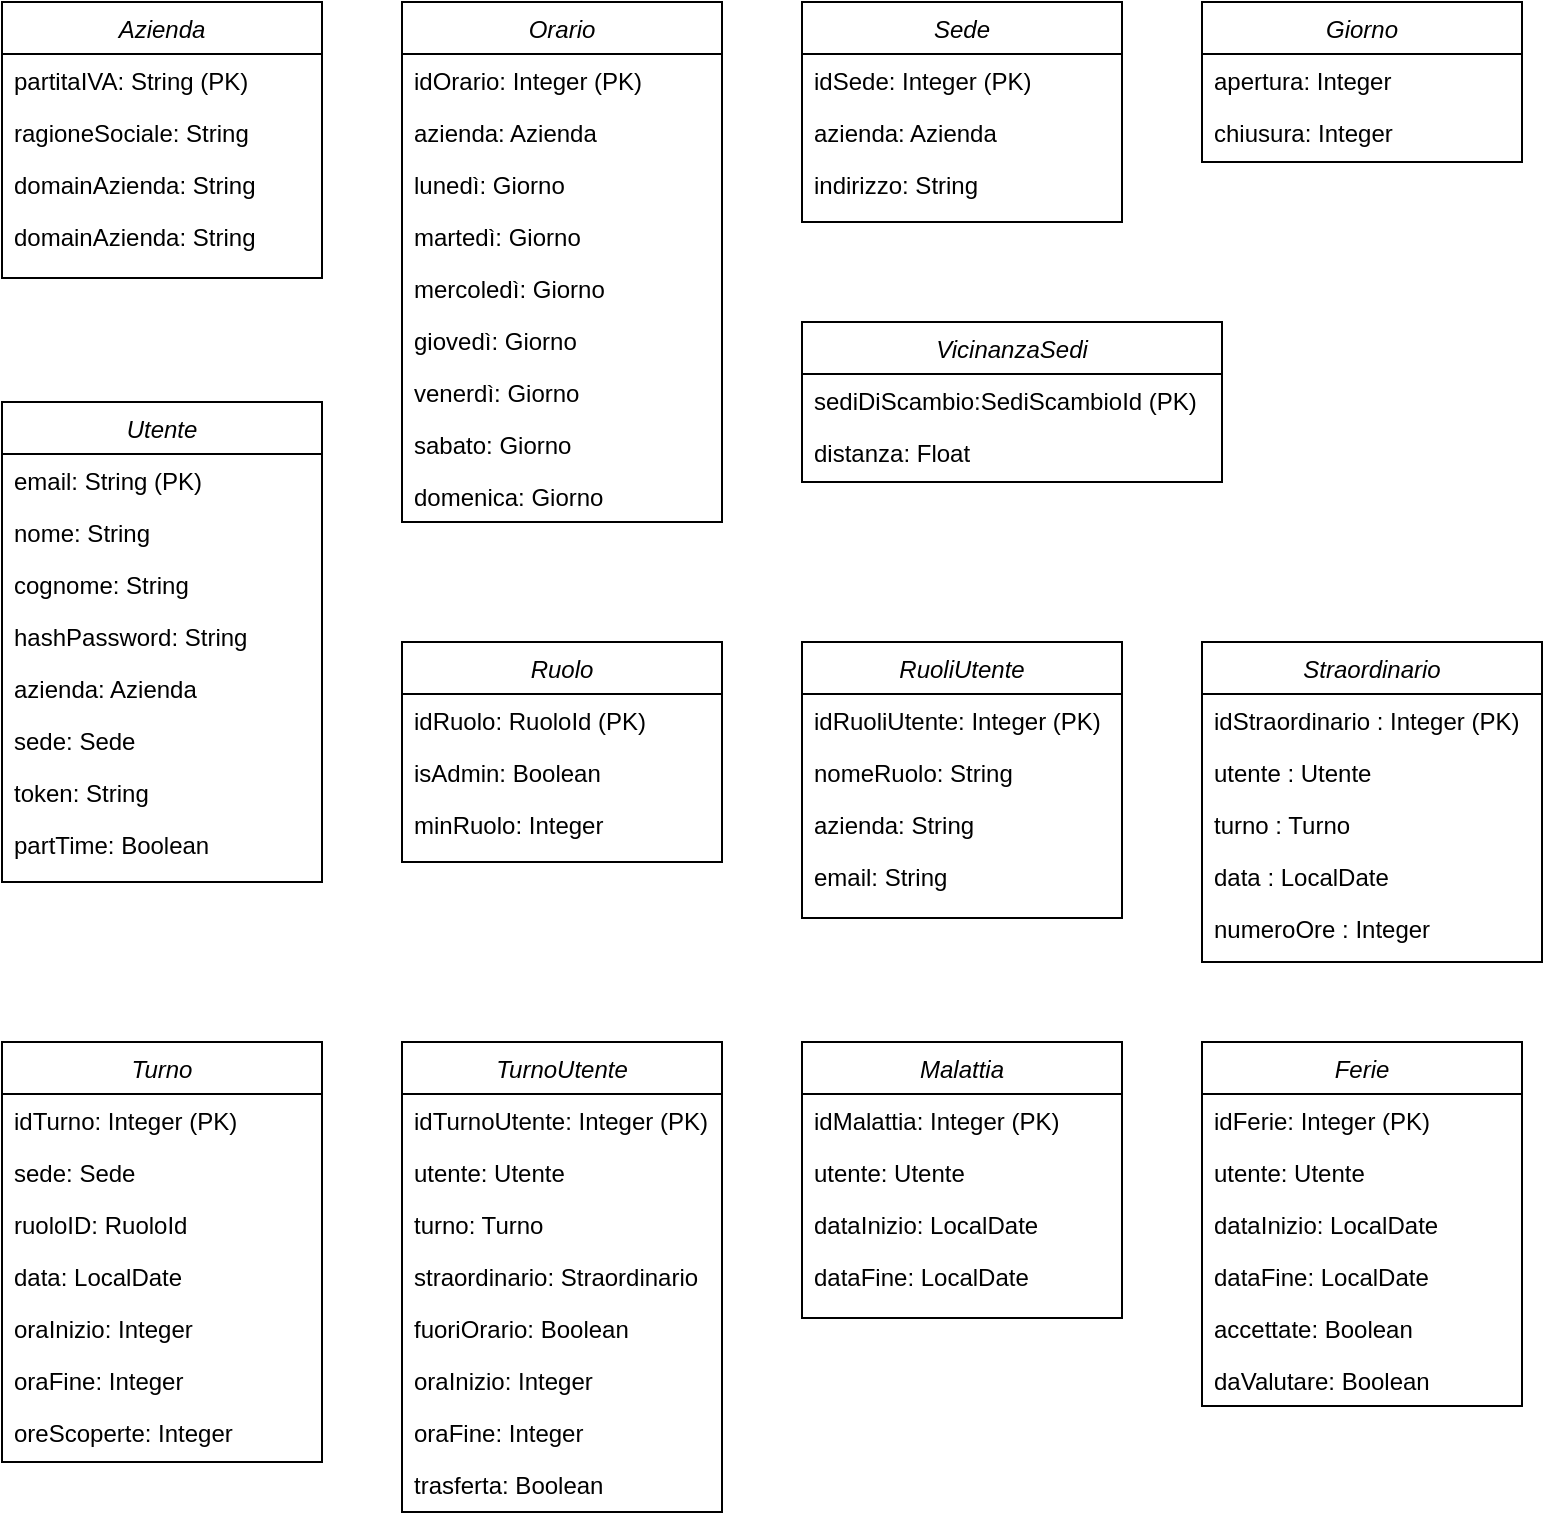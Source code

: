 <mxfile version="16.5.6" type="device"><diagram id="C5RBs43oDa-KdzZeNtuy" name="Page-1"><mxGraphModel dx="1422" dy="766" grid="1" gridSize="10" guides="1" tooltips="1" connect="1" arrows="1" fold="1" page="1" pageScale="1" pageWidth="827" pageHeight="1169" math="0" shadow="0"><root><mxCell id="WIyWlLk6GJQsqaUBKTNV-0"/><mxCell id="WIyWlLk6GJQsqaUBKTNV-1" parent="WIyWlLk6GJQsqaUBKTNV-0"/><mxCell id="zkfFHV4jXpPFQw0GAbJ--0" value="Azienda" style="swimlane;fontStyle=2;align=center;verticalAlign=top;childLayout=stackLayout;horizontal=1;startSize=26;horizontalStack=0;resizeParent=1;resizeLast=0;collapsible=1;marginBottom=0;rounded=0;shadow=0;strokeWidth=1;" parent="WIyWlLk6GJQsqaUBKTNV-1" vertex="1"><mxGeometry x="40" y="40" width="160" height="138" as="geometry"><mxRectangle x="230" y="140" width="160" height="26" as="alternateBounds"/></mxGeometry></mxCell><mxCell id="zkfFHV4jXpPFQw0GAbJ--1" value="partitaIVA: String (PK)" style="text;align=left;verticalAlign=top;spacingLeft=4;spacingRight=4;overflow=hidden;rotatable=0;points=[[0,0.5],[1,0.5]];portConstraint=eastwest;" parent="zkfFHV4jXpPFQw0GAbJ--0" vertex="1"><mxGeometry y="26" width="160" height="26" as="geometry"/></mxCell><mxCell id="zkfFHV4jXpPFQw0GAbJ--2" value="ragioneSociale: String" style="text;align=left;verticalAlign=top;spacingLeft=4;spacingRight=4;overflow=hidden;rotatable=0;points=[[0,0.5],[1,0.5]];portConstraint=eastwest;rounded=0;shadow=0;html=0;" parent="zkfFHV4jXpPFQw0GAbJ--0" vertex="1"><mxGeometry y="52" width="160" height="26" as="geometry"/></mxCell><mxCell id="zkfFHV4jXpPFQw0GAbJ--3" value="domainAzienda: String" style="text;align=left;verticalAlign=top;spacingLeft=4;spacingRight=4;overflow=hidden;rotatable=0;points=[[0,0.5],[1,0.5]];portConstraint=eastwest;rounded=0;shadow=0;html=0;" parent="zkfFHV4jXpPFQw0GAbJ--0" vertex="1"><mxGeometry y="78" width="160" height="26" as="geometry"/></mxCell><mxCell id="xIwtrAPnVk6Hw1F0lk1s-0" value="domainAzienda: String" style="text;align=left;verticalAlign=top;spacingLeft=4;spacingRight=4;overflow=hidden;rotatable=0;points=[[0,0.5],[1,0.5]];portConstraint=eastwest;rounded=0;shadow=0;html=0;" vertex="1" parent="zkfFHV4jXpPFQw0GAbJ--0"><mxGeometry y="104" width="160" height="26" as="geometry"/></mxCell><mxCell id="zkfFHV4jXpPFQw0GAbJ--17" value="Utente" style="swimlane;fontStyle=2;align=center;verticalAlign=top;childLayout=stackLayout;horizontal=1;startSize=26;horizontalStack=0;resizeParent=1;resizeLast=0;collapsible=1;marginBottom=0;rounded=0;shadow=0;strokeWidth=1;" parent="WIyWlLk6GJQsqaUBKTNV-1" vertex="1"><mxGeometry x="40" y="240" width="160" height="240" as="geometry"><mxRectangle x="550" y="140" width="160" height="26" as="alternateBounds"/></mxGeometry></mxCell><mxCell id="zkfFHV4jXpPFQw0GAbJ--18" value="email: String (PK)" style="text;align=left;verticalAlign=top;spacingLeft=4;spacingRight=4;overflow=hidden;rotatable=0;points=[[0,0.5],[1,0.5]];portConstraint=eastwest;" parent="zkfFHV4jXpPFQw0GAbJ--17" vertex="1"><mxGeometry y="26" width="160" height="26" as="geometry"/></mxCell><mxCell id="zkfFHV4jXpPFQw0GAbJ--19" value="nome: String" style="text;align=left;verticalAlign=top;spacingLeft=4;spacingRight=4;overflow=hidden;rotatable=0;points=[[0,0.5],[1,0.5]];portConstraint=eastwest;rounded=0;shadow=0;html=0;" parent="zkfFHV4jXpPFQw0GAbJ--17" vertex="1"><mxGeometry y="52" width="160" height="26" as="geometry"/></mxCell><mxCell id="zkfFHV4jXpPFQw0GAbJ--20" value="cognome: String" style="text;align=left;verticalAlign=top;spacingLeft=4;spacingRight=4;overflow=hidden;rotatable=0;points=[[0,0.5],[1,0.5]];portConstraint=eastwest;rounded=0;shadow=0;html=0;" parent="zkfFHV4jXpPFQw0GAbJ--17" vertex="1"><mxGeometry y="78" width="160" height="26" as="geometry"/></mxCell><mxCell id="zkfFHV4jXpPFQw0GAbJ--21" value="hashPassword: String" style="text;align=left;verticalAlign=top;spacingLeft=4;spacingRight=4;overflow=hidden;rotatable=0;points=[[0,0.5],[1,0.5]];portConstraint=eastwest;rounded=0;shadow=0;html=0;" parent="zkfFHV4jXpPFQw0GAbJ--17" vertex="1"><mxGeometry y="104" width="160" height="26" as="geometry"/></mxCell><mxCell id="zkfFHV4jXpPFQw0GAbJ--22" value="azienda: Azienda" style="text;align=left;verticalAlign=top;spacingLeft=4;spacingRight=4;overflow=hidden;rotatable=0;points=[[0,0.5],[1,0.5]];portConstraint=eastwest;rounded=0;shadow=0;html=0;" parent="zkfFHV4jXpPFQw0GAbJ--17" vertex="1"><mxGeometry y="130" width="160" height="26" as="geometry"/></mxCell><mxCell id="xIwtrAPnVk6Hw1F0lk1s-1" value="sede: Sede" style="text;align=left;verticalAlign=top;spacingLeft=4;spacingRight=4;overflow=hidden;rotatable=0;points=[[0,0.5],[1,0.5]];portConstraint=eastwest;rounded=0;shadow=0;html=0;" vertex="1" parent="zkfFHV4jXpPFQw0GAbJ--17"><mxGeometry y="156" width="160" height="26" as="geometry"/></mxCell><mxCell id="xIwtrAPnVk6Hw1F0lk1s-2" value="token: String" style="text;align=left;verticalAlign=top;spacingLeft=4;spacingRight=4;overflow=hidden;rotatable=0;points=[[0,0.5],[1,0.5]];portConstraint=eastwest;rounded=0;shadow=0;html=0;" vertex="1" parent="zkfFHV4jXpPFQw0GAbJ--17"><mxGeometry y="182" width="160" height="26" as="geometry"/></mxCell><mxCell id="xIwtrAPnVk6Hw1F0lk1s-3" value="partTime: Boolean" style="text;align=left;verticalAlign=top;spacingLeft=4;spacingRight=4;overflow=hidden;rotatable=0;points=[[0,0.5],[1,0.5]];portConstraint=eastwest;rounded=0;shadow=0;html=0;" vertex="1" parent="zkfFHV4jXpPFQw0GAbJ--17"><mxGeometry y="208" width="160" height="26" as="geometry"/></mxCell><mxCell id="xIwtrAPnVk6Hw1F0lk1s-4" value="Sede" style="swimlane;fontStyle=2;align=center;verticalAlign=top;childLayout=stackLayout;horizontal=1;startSize=26;horizontalStack=0;resizeParent=1;resizeLast=0;collapsible=1;marginBottom=0;rounded=0;shadow=0;strokeWidth=1;" vertex="1" parent="WIyWlLk6GJQsqaUBKTNV-1"><mxGeometry x="440" y="40" width="160" height="110" as="geometry"><mxRectangle x="230" y="140" width="160" height="26" as="alternateBounds"/></mxGeometry></mxCell><mxCell id="xIwtrAPnVk6Hw1F0lk1s-5" value="idSede: Integer (PK)" style="text;align=left;verticalAlign=top;spacingLeft=4;spacingRight=4;overflow=hidden;rotatable=0;points=[[0,0.5],[1,0.5]];portConstraint=eastwest;" vertex="1" parent="xIwtrAPnVk6Hw1F0lk1s-4"><mxGeometry y="26" width="160" height="26" as="geometry"/></mxCell><mxCell id="xIwtrAPnVk6Hw1F0lk1s-6" value="azienda: Azienda" style="text;align=left;verticalAlign=top;spacingLeft=4;spacingRight=4;overflow=hidden;rotatable=0;points=[[0,0.5],[1,0.5]];portConstraint=eastwest;rounded=0;shadow=0;html=0;" vertex="1" parent="xIwtrAPnVk6Hw1F0lk1s-4"><mxGeometry y="52" width="160" height="26" as="geometry"/></mxCell><mxCell id="xIwtrAPnVk6Hw1F0lk1s-7" value="indirizzo: String" style="text;align=left;verticalAlign=top;spacingLeft=4;spacingRight=4;overflow=hidden;rotatable=0;points=[[0,0.5],[1,0.5]];portConstraint=eastwest;rounded=0;shadow=0;html=0;" vertex="1" parent="xIwtrAPnVk6Hw1F0lk1s-4"><mxGeometry y="78" width="160" height="26" as="geometry"/></mxCell><mxCell id="xIwtrAPnVk6Hw1F0lk1s-9" value="Orario" style="swimlane;fontStyle=2;align=center;verticalAlign=top;childLayout=stackLayout;horizontal=1;startSize=26;horizontalStack=0;resizeParent=1;resizeLast=0;collapsible=1;marginBottom=0;rounded=0;shadow=0;strokeWidth=1;" vertex="1" parent="WIyWlLk6GJQsqaUBKTNV-1"><mxGeometry x="240" y="40" width="160" height="260" as="geometry"><mxRectangle x="550" y="140" width="160" height="26" as="alternateBounds"/></mxGeometry></mxCell><mxCell id="xIwtrAPnVk6Hw1F0lk1s-10" value="idOrario: Integer (PK)" style="text;align=left;verticalAlign=top;spacingLeft=4;spacingRight=4;overflow=hidden;rotatable=0;points=[[0,0.5],[1,0.5]];portConstraint=eastwest;" vertex="1" parent="xIwtrAPnVk6Hw1F0lk1s-9"><mxGeometry y="26" width="160" height="26" as="geometry"/></mxCell><mxCell id="xIwtrAPnVk6Hw1F0lk1s-11" value="azienda: Azienda" style="text;align=left;verticalAlign=top;spacingLeft=4;spacingRight=4;overflow=hidden;rotatable=0;points=[[0,0.5],[1,0.5]];portConstraint=eastwest;rounded=0;shadow=0;html=0;" vertex="1" parent="xIwtrAPnVk6Hw1F0lk1s-9"><mxGeometry y="52" width="160" height="26" as="geometry"/></mxCell><mxCell id="xIwtrAPnVk6Hw1F0lk1s-12" value="lunedì: Giorno" style="text;align=left;verticalAlign=top;spacingLeft=4;spacingRight=4;overflow=hidden;rotatable=0;points=[[0,0.5],[1,0.5]];portConstraint=eastwest;rounded=0;shadow=0;html=0;" vertex="1" parent="xIwtrAPnVk6Hw1F0lk1s-9"><mxGeometry y="78" width="160" height="26" as="geometry"/></mxCell><mxCell id="xIwtrAPnVk6Hw1F0lk1s-13" value="martedì: Giorno" style="text;align=left;verticalAlign=top;spacingLeft=4;spacingRight=4;overflow=hidden;rotatable=0;points=[[0,0.5],[1,0.5]];portConstraint=eastwest;rounded=0;shadow=0;html=0;" vertex="1" parent="xIwtrAPnVk6Hw1F0lk1s-9"><mxGeometry y="104" width="160" height="26" as="geometry"/></mxCell><mxCell id="xIwtrAPnVk6Hw1F0lk1s-14" value="mercoledì: Giorno" style="text;align=left;verticalAlign=top;spacingLeft=4;spacingRight=4;overflow=hidden;rotatable=0;points=[[0,0.5],[1,0.5]];portConstraint=eastwest;rounded=0;shadow=0;html=0;" vertex="1" parent="xIwtrAPnVk6Hw1F0lk1s-9"><mxGeometry y="130" width="160" height="26" as="geometry"/></mxCell><mxCell id="xIwtrAPnVk6Hw1F0lk1s-15" value="giovedì: Giorno" style="text;align=left;verticalAlign=top;spacingLeft=4;spacingRight=4;overflow=hidden;rotatable=0;points=[[0,0.5],[1,0.5]];portConstraint=eastwest;rounded=0;shadow=0;html=0;" vertex="1" parent="xIwtrAPnVk6Hw1F0lk1s-9"><mxGeometry y="156" width="160" height="26" as="geometry"/></mxCell><mxCell id="xIwtrAPnVk6Hw1F0lk1s-16" value="venerdì: Giorno" style="text;align=left;verticalAlign=top;spacingLeft=4;spacingRight=4;overflow=hidden;rotatable=0;points=[[0,0.5],[1,0.5]];portConstraint=eastwest;rounded=0;shadow=0;html=0;" vertex="1" parent="xIwtrAPnVk6Hw1F0lk1s-9"><mxGeometry y="182" width="160" height="26" as="geometry"/></mxCell><mxCell id="xIwtrAPnVk6Hw1F0lk1s-17" value="sabato: Giorno" style="text;align=left;verticalAlign=top;spacingLeft=4;spacingRight=4;overflow=hidden;rotatable=0;points=[[0,0.5],[1,0.5]];portConstraint=eastwest;rounded=0;shadow=0;html=0;" vertex="1" parent="xIwtrAPnVk6Hw1F0lk1s-9"><mxGeometry y="208" width="160" height="26" as="geometry"/></mxCell><mxCell id="xIwtrAPnVk6Hw1F0lk1s-18" value="domenica: Giorno" style="text;align=left;verticalAlign=top;spacingLeft=4;spacingRight=4;overflow=hidden;rotatable=0;points=[[0,0.5],[1,0.5]];portConstraint=eastwest;rounded=0;shadow=0;html=0;" vertex="1" parent="xIwtrAPnVk6Hw1F0lk1s-9"><mxGeometry y="234" width="160" height="26" as="geometry"/></mxCell><mxCell id="xIwtrAPnVk6Hw1F0lk1s-19" value="Giorno" style="swimlane;fontStyle=2;align=center;verticalAlign=top;childLayout=stackLayout;horizontal=1;startSize=26;horizontalStack=0;resizeParent=1;resizeLast=0;collapsible=1;marginBottom=0;rounded=0;shadow=0;strokeWidth=1;" vertex="1" parent="WIyWlLk6GJQsqaUBKTNV-1"><mxGeometry x="640" y="40" width="160" height="80" as="geometry"><mxRectangle x="230" y="140" width="160" height="26" as="alternateBounds"/></mxGeometry></mxCell><mxCell id="xIwtrAPnVk6Hw1F0lk1s-20" value="apertura: Integer" style="text;align=left;verticalAlign=top;spacingLeft=4;spacingRight=4;overflow=hidden;rotatable=0;points=[[0,0.5],[1,0.5]];portConstraint=eastwest;" vertex="1" parent="xIwtrAPnVk6Hw1F0lk1s-19"><mxGeometry y="26" width="160" height="26" as="geometry"/></mxCell><mxCell id="xIwtrAPnVk6Hw1F0lk1s-21" value="chiusura: Integer" style="text;align=left;verticalAlign=top;spacingLeft=4;spacingRight=4;overflow=hidden;rotatable=0;points=[[0,0.5],[1,0.5]];portConstraint=eastwest;rounded=0;shadow=0;html=0;" vertex="1" parent="xIwtrAPnVk6Hw1F0lk1s-19"><mxGeometry y="52" width="160" height="26" as="geometry"/></mxCell><mxCell id="xIwtrAPnVk6Hw1F0lk1s-23" value="Ruolo" style="swimlane;fontStyle=2;align=center;verticalAlign=top;childLayout=stackLayout;horizontal=1;startSize=26;horizontalStack=0;resizeParent=1;resizeLast=0;collapsible=1;marginBottom=0;rounded=0;shadow=0;strokeWidth=1;" vertex="1" parent="WIyWlLk6GJQsqaUBKTNV-1"><mxGeometry x="240" y="360" width="160" height="110" as="geometry"><mxRectangle x="230" y="140" width="160" height="26" as="alternateBounds"/></mxGeometry></mxCell><mxCell id="xIwtrAPnVk6Hw1F0lk1s-24" value="idRuolo: RuoloId (PK)" style="text;align=left;verticalAlign=top;spacingLeft=4;spacingRight=4;overflow=hidden;rotatable=0;points=[[0,0.5],[1,0.5]];portConstraint=eastwest;" vertex="1" parent="xIwtrAPnVk6Hw1F0lk1s-23"><mxGeometry y="26" width="160" height="26" as="geometry"/></mxCell><mxCell id="xIwtrAPnVk6Hw1F0lk1s-25" value="isAdmin: Boolean" style="text;align=left;verticalAlign=top;spacingLeft=4;spacingRight=4;overflow=hidden;rotatable=0;points=[[0,0.5],[1,0.5]];portConstraint=eastwest;rounded=0;shadow=0;html=0;" vertex="1" parent="xIwtrAPnVk6Hw1F0lk1s-23"><mxGeometry y="52" width="160" height="26" as="geometry"/></mxCell><mxCell id="xIwtrAPnVk6Hw1F0lk1s-26" value="minRuolo: Integer" style="text;align=left;verticalAlign=top;spacingLeft=4;spacingRight=4;overflow=hidden;rotatable=0;points=[[0,0.5],[1,0.5]];portConstraint=eastwest;rounded=0;shadow=0;html=0;" vertex="1" parent="xIwtrAPnVk6Hw1F0lk1s-23"><mxGeometry y="78" width="160" height="26" as="geometry"/></mxCell><mxCell id="xIwtrAPnVk6Hw1F0lk1s-27" value="VicinanzaSedi" style="swimlane;fontStyle=2;align=center;verticalAlign=top;childLayout=stackLayout;horizontal=1;startSize=26;horizontalStack=0;resizeParent=1;resizeLast=0;collapsible=1;marginBottom=0;rounded=0;shadow=0;strokeWidth=1;" vertex="1" parent="WIyWlLk6GJQsqaUBKTNV-1"><mxGeometry x="440" y="200" width="210" height="80" as="geometry"><mxRectangle x="230" y="140" width="160" height="26" as="alternateBounds"/></mxGeometry></mxCell><mxCell id="xIwtrAPnVk6Hw1F0lk1s-28" value="sediDiScambio:SediScambioId (PK)" style="text;align=left;verticalAlign=top;spacingLeft=4;spacingRight=4;overflow=hidden;rotatable=0;points=[[0,0.5],[1,0.5]];portConstraint=eastwest;" vertex="1" parent="xIwtrAPnVk6Hw1F0lk1s-27"><mxGeometry y="26" width="210" height="26" as="geometry"/></mxCell><mxCell id="xIwtrAPnVk6Hw1F0lk1s-29" value="distanza: Float" style="text;align=left;verticalAlign=top;spacingLeft=4;spacingRight=4;overflow=hidden;rotatable=0;points=[[0,0.5],[1,0.5]];portConstraint=eastwest;rounded=0;shadow=0;html=0;" vertex="1" parent="xIwtrAPnVk6Hw1F0lk1s-27"><mxGeometry y="52" width="210" height="26" as="geometry"/></mxCell><mxCell id="xIwtrAPnVk6Hw1F0lk1s-31" value="Turno" style="swimlane;fontStyle=2;align=center;verticalAlign=top;childLayout=stackLayout;horizontal=1;startSize=26;horizontalStack=0;resizeParent=1;resizeLast=0;collapsible=1;marginBottom=0;rounded=0;shadow=0;strokeWidth=1;" vertex="1" parent="WIyWlLk6GJQsqaUBKTNV-1"><mxGeometry x="40" y="560" width="160" height="210" as="geometry"><mxRectangle x="550" y="140" width="160" height="26" as="alternateBounds"/></mxGeometry></mxCell><mxCell id="xIwtrAPnVk6Hw1F0lk1s-32" value="idTurno: Integer (PK)" style="text;align=left;verticalAlign=top;spacingLeft=4;spacingRight=4;overflow=hidden;rotatable=0;points=[[0,0.5],[1,0.5]];portConstraint=eastwest;" vertex="1" parent="xIwtrAPnVk6Hw1F0lk1s-31"><mxGeometry y="26" width="160" height="26" as="geometry"/></mxCell><mxCell id="xIwtrAPnVk6Hw1F0lk1s-33" value="sede: Sede" style="text;align=left;verticalAlign=top;spacingLeft=4;spacingRight=4;overflow=hidden;rotatable=0;points=[[0,0.5],[1,0.5]];portConstraint=eastwest;rounded=0;shadow=0;html=0;" vertex="1" parent="xIwtrAPnVk6Hw1F0lk1s-31"><mxGeometry y="52" width="160" height="26" as="geometry"/></mxCell><mxCell id="xIwtrAPnVk6Hw1F0lk1s-34" value="ruoloID: RuoloId" style="text;align=left;verticalAlign=top;spacingLeft=4;spacingRight=4;overflow=hidden;rotatable=0;points=[[0,0.5],[1,0.5]];portConstraint=eastwest;rounded=0;shadow=0;html=0;" vertex="1" parent="xIwtrAPnVk6Hw1F0lk1s-31"><mxGeometry y="78" width="160" height="26" as="geometry"/></mxCell><mxCell id="xIwtrAPnVk6Hw1F0lk1s-35" value="data: LocalDate" style="text;align=left;verticalAlign=top;spacingLeft=4;spacingRight=4;overflow=hidden;rotatable=0;points=[[0,0.5],[1,0.5]];portConstraint=eastwest;rounded=0;shadow=0;html=0;" vertex="1" parent="xIwtrAPnVk6Hw1F0lk1s-31"><mxGeometry y="104" width="160" height="26" as="geometry"/></mxCell><mxCell id="xIwtrAPnVk6Hw1F0lk1s-36" value="oraInizio: Integer" style="text;align=left;verticalAlign=top;spacingLeft=4;spacingRight=4;overflow=hidden;rotatable=0;points=[[0,0.5],[1,0.5]];portConstraint=eastwest;rounded=0;shadow=0;html=0;" vertex="1" parent="xIwtrAPnVk6Hw1F0lk1s-31"><mxGeometry y="130" width="160" height="26" as="geometry"/></mxCell><mxCell id="xIwtrAPnVk6Hw1F0lk1s-37" value="oraFine: Integer" style="text;align=left;verticalAlign=top;spacingLeft=4;spacingRight=4;overflow=hidden;rotatable=0;points=[[0,0.5],[1,0.5]];portConstraint=eastwest;rounded=0;shadow=0;html=0;" vertex="1" parent="xIwtrAPnVk6Hw1F0lk1s-31"><mxGeometry y="156" width="160" height="26" as="geometry"/></mxCell><mxCell id="xIwtrAPnVk6Hw1F0lk1s-38" value="oreScoperte: Integer" style="text;align=left;verticalAlign=top;spacingLeft=4;spacingRight=4;overflow=hidden;rotatable=0;points=[[0,0.5],[1,0.5]];portConstraint=eastwest;rounded=0;shadow=0;html=0;" vertex="1" parent="xIwtrAPnVk6Hw1F0lk1s-31"><mxGeometry y="182" width="160" height="26" as="geometry"/></mxCell><mxCell id="xIwtrAPnVk6Hw1F0lk1s-41" value="TurnoUtente" style="swimlane;fontStyle=2;align=center;verticalAlign=top;childLayout=stackLayout;horizontal=1;startSize=26;horizontalStack=0;resizeParent=1;resizeLast=0;collapsible=1;marginBottom=0;rounded=0;shadow=0;strokeWidth=1;" vertex="1" parent="WIyWlLk6GJQsqaUBKTNV-1"><mxGeometry x="240" y="560" width="160" height="235" as="geometry"><mxRectangle x="550" y="140" width="160" height="26" as="alternateBounds"/></mxGeometry></mxCell><mxCell id="xIwtrAPnVk6Hw1F0lk1s-42" value="idTurnoUtente: Integer (PK)" style="text;align=left;verticalAlign=top;spacingLeft=4;spacingRight=4;overflow=hidden;rotatable=0;points=[[0,0.5],[1,0.5]];portConstraint=eastwest;" vertex="1" parent="xIwtrAPnVk6Hw1F0lk1s-41"><mxGeometry y="26" width="160" height="26" as="geometry"/></mxCell><mxCell id="xIwtrAPnVk6Hw1F0lk1s-43" value="utente: Utente" style="text;align=left;verticalAlign=top;spacingLeft=4;spacingRight=4;overflow=hidden;rotatable=0;points=[[0,0.5],[1,0.5]];portConstraint=eastwest;rounded=0;shadow=0;html=0;" vertex="1" parent="xIwtrAPnVk6Hw1F0lk1s-41"><mxGeometry y="52" width="160" height="26" as="geometry"/></mxCell><mxCell id="xIwtrAPnVk6Hw1F0lk1s-44" value="turno: Turno" style="text;align=left;verticalAlign=top;spacingLeft=4;spacingRight=4;overflow=hidden;rotatable=0;points=[[0,0.5],[1,0.5]];portConstraint=eastwest;rounded=0;shadow=0;html=0;" vertex="1" parent="xIwtrAPnVk6Hw1F0lk1s-41"><mxGeometry y="78" width="160" height="26" as="geometry"/></mxCell><mxCell id="xIwtrAPnVk6Hw1F0lk1s-45" value="straordinario: Straordinario" style="text;align=left;verticalAlign=top;spacingLeft=4;spacingRight=4;overflow=hidden;rotatable=0;points=[[0,0.5],[1,0.5]];portConstraint=eastwest;rounded=0;shadow=0;html=0;" vertex="1" parent="xIwtrAPnVk6Hw1F0lk1s-41"><mxGeometry y="104" width="160" height="26" as="geometry"/></mxCell><mxCell id="xIwtrAPnVk6Hw1F0lk1s-46" value="fuoriOrario: Boolean" style="text;align=left;verticalAlign=top;spacingLeft=4;spacingRight=4;overflow=hidden;rotatable=0;points=[[0,0.5],[1,0.5]];portConstraint=eastwest;rounded=0;shadow=0;html=0;" vertex="1" parent="xIwtrAPnVk6Hw1F0lk1s-41"><mxGeometry y="130" width="160" height="26" as="geometry"/></mxCell><mxCell id="xIwtrAPnVk6Hw1F0lk1s-47" value="oraInizio: Integer" style="text;align=left;verticalAlign=top;spacingLeft=4;spacingRight=4;overflow=hidden;rotatable=0;points=[[0,0.5],[1,0.5]];portConstraint=eastwest;rounded=0;shadow=0;html=0;" vertex="1" parent="xIwtrAPnVk6Hw1F0lk1s-41"><mxGeometry y="156" width="160" height="26" as="geometry"/></mxCell><mxCell id="xIwtrAPnVk6Hw1F0lk1s-48" value="oraFine: Integer" style="text;align=left;verticalAlign=top;spacingLeft=4;spacingRight=4;overflow=hidden;rotatable=0;points=[[0,0.5],[1,0.5]];portConstraint=eastwest;rounded=0;shadow=0;html=0;" vertex="1" parent="xIwtrAPnVk6Hw1F0lk1s-41"><mxGeometry y="182" width="160" height="26" as="geometry"/></mxCell><mxCell id="xIwtrAPnVk6Hw1F0lk1s-50" value="trasferta: Boolean" style="text;align=left;verticalAlign=top;spacingLeft=4;spacingRight=4;overflow=hidden;rotatable=0;points=[[0,0.5],[1,0.5]];portConstraint=eastwest;rounded=0;shadow=0;html=0;" vertex="1" parent="xIwtrAPnVk6Hw1F0lk1s-41"><mxGeometry y="208" width="160" height="26" as="geometry"/></mxCell><mxCell id="xIwtrAPnVk6Hw1F0lk1s-51" value="Straordinario" style="swimlane;fontStyle=2;align=center;verticalAlign=top;childLayout=stackLayout;horizontal=1;startSize=26;horizontalStack=0;resizeParent=1;resizeLast=0;collapsible=1;marginBottom=0;rounded=0;shadow=0;strokeWidth=1;" vertex="1" parent="WIyWlLk6GJQsqaUBKTNV-1"><mxGeometry x="640" y="360" width="170" height="160" as="geometry"><mxRectangle x="230" y="140" width="160" height="26" as="alternateBounds"/></mxGeometry></mxCell><mxCell id="xIwtrAPnVk6Hw1F0lk1s-52" value="idStraordinario : Integer (PK)" style="text;align=left;verticalAlign=top;spacingLeft=4;spacingRight=4;overflow=hidden;rotatable=0;points=[[0,0.5],[1,0.5]];portConstraint=eastwest;" vertex="1" parent="xIwtrAPnVk6Hw1F0lk1s-51"><mxGeometry y="26" width="170" height="26" as="geometry"/></mxCell><mxCell id="xIwtrAPnVk6Hw1F0lk1s-53" value="utente : Utente" style="text;align=left;verticalAlign=top;spacingLeft=4;spacingRight=4;overflow=hidden;rotatable=0;points=[[0,0.5],[1,0.5]];portConstraint=eastwest;rounded=0;shadow=0;html=0;" vertex="1" parent="xIwtrAPnVk6Hw1F0lk1s-51"><mxGeometry y="52" width="170" height="26" as="geometry"/></mxCell><mxCell id="xIwtrAPnVk6Hw1F0lk1s-54" value="turno : Turno" style="text;align=left;verticalAlign=top;spacingLeft=4;spacingRight=4;overflow=hidden;rotatable=0;points=[[0,0.5],[1,0.5]];portConstraint=eastwest;rounded=0;shadow=0;html=0;" vertex="1" parent="xIwtrAPnVk6Hw1F0lk1s-51"><mxGeometry y="78" width="170" height="26" as="geometry"/></mxCell><mxCell id="xIwtrAPnVk6Hw1F0lk1s-55" value="data : LocalDate" style="text;align=left;verticalAlign=top;spacingLeft=4;spacingRight=4;overflow=hidden;rotatable=0;points=[[0,0.5],[1,0.5]];portConstraint=eastwest;rounded=0;shadow=0;html=0;" vertex="1" parent="xIwtrAPnVk6Hw1F0lk1s-51"><mxGeometry y="104" width="170" height="26" as="geometry"/></mxCell><mxCell id="xIwtrAPnVk6Hw1F0lk1s-56" value="numeroOre : Integer" style="text;align=left;verticalAlign=top;spacingLeft=4;spacingRight=4;overflow=hidden;rotatable=0;points=[[0,0.5],[1,0.5]];portConstraint=eastwest;rounded=0;shadow=0;html=0;" vertex="1" parent="xIwtrAPnVk6Hw1F0lk1s-51"><mxGeometry y="130" width="170" height="26" as="geometry"/></mxCell><mxCell id="xIwtrAPnVk6Hw1F0lk1s-57" value="RuoliUtente" style="swimlane;fontStyle=2;align=center;verticalAlign=top;childLayout=stackLayout;horizontal=1;startSize=26;horizontalStack=0;resizeParent=1;resizeLast=0;collapsible=1;marginBottom=0;rounded=0;shadow=0;strokeWidth=1;" vertex="1" parent="WIyWlLk6GJQsqaUBKTNV-1"><mxGeometry x="440" y="360" width="160" height="138" as="geometry"><mxRectangle x="230" y="140" width="160" height="26" as="alternateBounds"/></mxGeometry></mxCell><mxCell id="xIwtrAPnVk6Hw1F0lk1s-58" value="idRuoliUtente: Integer (PK)" style="text;align=left;verticalAlign=top;spacingLeft=4;spacingRight=4;overflow=hidden;rotatable=0;points=[[0,0.5],[1,0.5]];portConstraint=eastwest;" vertex="1" parent="xIwtrAPnVk6Hw1F0lk1s-57"><mxGeometry y="26" width="160" height="26" as="geometry"/></mxCell><mxCell id="xIwtrAPnVk6Hw1F0lk1s-59" value="nomeRuolo: String" style="text;align=left;verticalAlign=top;spacingLeft=4;spacingRight=4;overflow=hidden;rotatable=0;points=[[0,0.5],[1,0.5]];portConstraint=eastwest;rounded=0;shadow=0;html=0;" vertex="1" parent="xIwtrAPnVk6Hw1F0lk1s-57"><mxGeometry y="52" width="160" height="26" as="geometry"/></mxCell><mxCell id="xIwtrAPnVk6Hw1F0lk1s-60" value="azienda: String" style="text;align=left;verticalAlign=top;spacingLeft=4;spacingRight=4;overflow=hidden;rotatable=0;points=[[0,0.5],[1,0.5]];portConstraint=eastwest;rounded=0;shadow=0;html=0;" vertex="1" parent="xIwtrAPnVk6Hw1F0lk1s-57"><mxGeometry y="78" width="160" height="26" as="geometry"/></mxCell><mxCell id="xIwtrAPnVk6Hw1F0lk1s-61" value="email: String" style="text;align=left;verticalAlign=top;spacingLeft=4;spacingRight=4;overflow=hidden;rotatable=0;points=[[0,0.5],[1,0.5]];portConstraint=eastwest;rounded=0;shadow=0;html=0;" vertex="1" parent="xIwtrAPnVk6Hw1F0lk1s-57"><mxGeometry y="104" width="160" height="26" as="geometry"/></mxCell><mxCell id="xIwtrAPnVk6Hw1F0lk1s-62" value="Malattia" style="swimlane;fontStyle=2;align=center;verticalAlign=top;childLayout=stackLayout;horizontal=1;startSize=26;horizontalStack=0;resizeParent=1;resizeLast=0;collapsible=1;marginBottom=0;rounded=0;shadow=0;strokeWidth=1;" vertex="1" parent="WIyWlLk6GJQsqaUBKTNV-1"><mxGeometry x="440" y="560" width="160" height="138" as="geometry"><mxRectangle x="230" y="140" width="160" height="26" as="alternateBounds"/></mxGeometry></mxCell><mxCell id="xIwtrAPnVk6Hw1F0lk1s-63" value="idMalattia: Integer (PK)" style="text;align=left;verticalAlign=top;spacingLeft=4;spacingRight=4;overflow=hidden;rotatable=0;points=[[0,0.5],[1,0.5]];portConstraint=eastwest;" vertex="1" parent="xIwtrAPnVk6Hw1F0lk1s-62"><mxGeometry y="26" width="160" height="26" as="geometry"/></mxCell><mxCell id="xIwtrAPnVk6Hw1F0lk1s-64" value="utente: Utente" style="text;align=left;verticalAlign=top;spacingLeft=4;spacingRight=4;overflow=hidden;rotatable=0;points=[[0,0.5],[1,0.5]];portConstraint=eastwest;rounded=0;shadow=0;html=0;" vertex="1" parent="xIwtrAPnVk6Hw1F0lk1s-62"><mxGeometry y="52" width="160" height="26" as="geometry"/></mxCell><mxCell id="xIwtrAPnVk6Hw1F0lk1s-65" value="dataInizio: LocalDate" style="text;align=left;verticalAlign=top;spacingLeft=4;spacingRight=4;overflow=hidden;rotatable=0;points=[[0,0.5],[1,0.5]];portConstraint=eastwest;rounded=0;shadow=0;html=0;" vertex="1" parent="xIwtrAPnVk6Hw1F0lk1s-62"><mxGeometry y="78" width="160" height="26" as="geometry"/></mxCell><mxCell id="xIwtrAPnVk6Hw1F0lk1s-66" value="dataFine: LocalDate" style="text;align=left;verticalAlign=top;spacingLeft=4;spacingRight=4;overflow=hidden;rotatable=0;points=[[0,0.5],[1,0.5]];portConstraint=eastwest;rounded=0;shadow=0;html=0;" vertex="1" parent="xIwtrAPnVk6Hw1F0lk1s-62"><mxGeometry y="104" width="160" height="26" as="geometry"/></mxCell><mxCell id="xIwtrAPnVk6Hw1F0lk1s-67" value="Ferie" style="swimlane;fontStyle=2;align=center;verticalAlign=top;childLayout=stackLayout;horizontal=1;startSize=26;horizontalStack=0;resizeParent=1;resizeLast=0;collapsible=1;marginBottom=0;rounded=0;shadow=0;strokeWidth=1;" vertex="1" parent="WIyWlLk6GJQsqaUBKTNV-1"><mxGeometry x="640" y="560" width="160" height="182" as="geometry"><mxRectangle x="550" y="140" width="160" height="26" as="alternateBounds"/></mxGeometry></mxCell><mxCell id="xIwtrAPnVk6Hw1F0lk1s-68" value="idFerie: Integer (PK)" style="text;align=left;verticalAlign=top;spacingLeft=4;spacingRight=4;overflow=hidden;rotatable=0;points=[[0,0.5],[1,0.5]];portConstraint=eastwest;" vertex="1" parent="xIwtrAPnVk6Hw1F0lk1s-67"><mxGeometry y="26" width="160" height="26" as="geometry"/></mxCell><mxCell id="xIwtrAPnVk6Hw1F0lk1s-69" value="utente: Utente" style="text;align=left;verticalAlign=top;spacingLeft=4;spacingRight=4;overflow=hidden;rotatable=0;points=[[0,0.5],[1,0.5]];portConstraint=eastwest;rounded=0;shadow=0;html=0;" vertex="1" parent="xIwtrAPnVk6Hw1F0lk1s-67"><mxGeometry y="52" width="160" height="26" as="geometry"/></mxCell><mxCell id="xIwtrAPnVk6Hw1F0lk1s-70" value="dataInizio: LocalDate" style="text;align=left;verticalAlign=top;spacingLeft=4;spacingRight=4;overflow=hidden;rotatable=0;points=[[0,0.5],[1,0.5]];portConstraint=eastwest;rounded=0;shadow=0;html=0;" vertex="1" parent="xIwtrAPnVk6Hw1F0lk1s-67"><mxGeometry y="78" width="160" height="26" as="geometry"/></mxCell><mxCell id="xIwtrAPnVk6Hw1F0lk1s-71" value="dataFine: LocalDate" style="text;align=left;verticalAlign=top;spacingLeft=4;spacingRight=4;overflow=hidden;rotatable=0;points=[[0,0.5],[1,0.5]];portConstraint=eastwest;rounded=0;shadow=0;html=0;" vertex="1" parent="xIwtrAPnVk6Hw1F0lk1s-67"><mxGeometry y="104" width="160" height="26" as="geometry"/></mxCell><mxCell id="xIwtrAPnVk6Hw1F0lk1s-72" value="accettate: Boolean" style="text;align=left;verticalAlign=top;spacingLeft=4;spacingRight=4;overflow=hidden;rotatable=0;points=[[0,0.5],[1,0.5]];portConstraint=eastwest;rounded=0;shadow=0;html=0;" vertex="1" parent="xIwtrAPnVk6Hw1F0lk1s-67"><mxGeometry y="130" width="160" height="26" as="geometry"/></mxCell><mxCell id="xIwtrAPnVk6Hw1F0lk1s-73" value="daValutare: Boolean" style="text;align=left;verticalAlign=top;spacingLeft=4;spacingRight=4;overflow=hidden;rotatable=0;points=[[0,0.5],[1,0.5]];portConstraint=eastwest;rounded=0;shadow=0;html=0;" vertex="1" parent="xIwtrAPnVk6Hw1F0lk1s-67"><mxGeometry y="156" width="160" height="26" as="geometry"/></mxCell></root></mxGraphModel></diagram></mxfile>